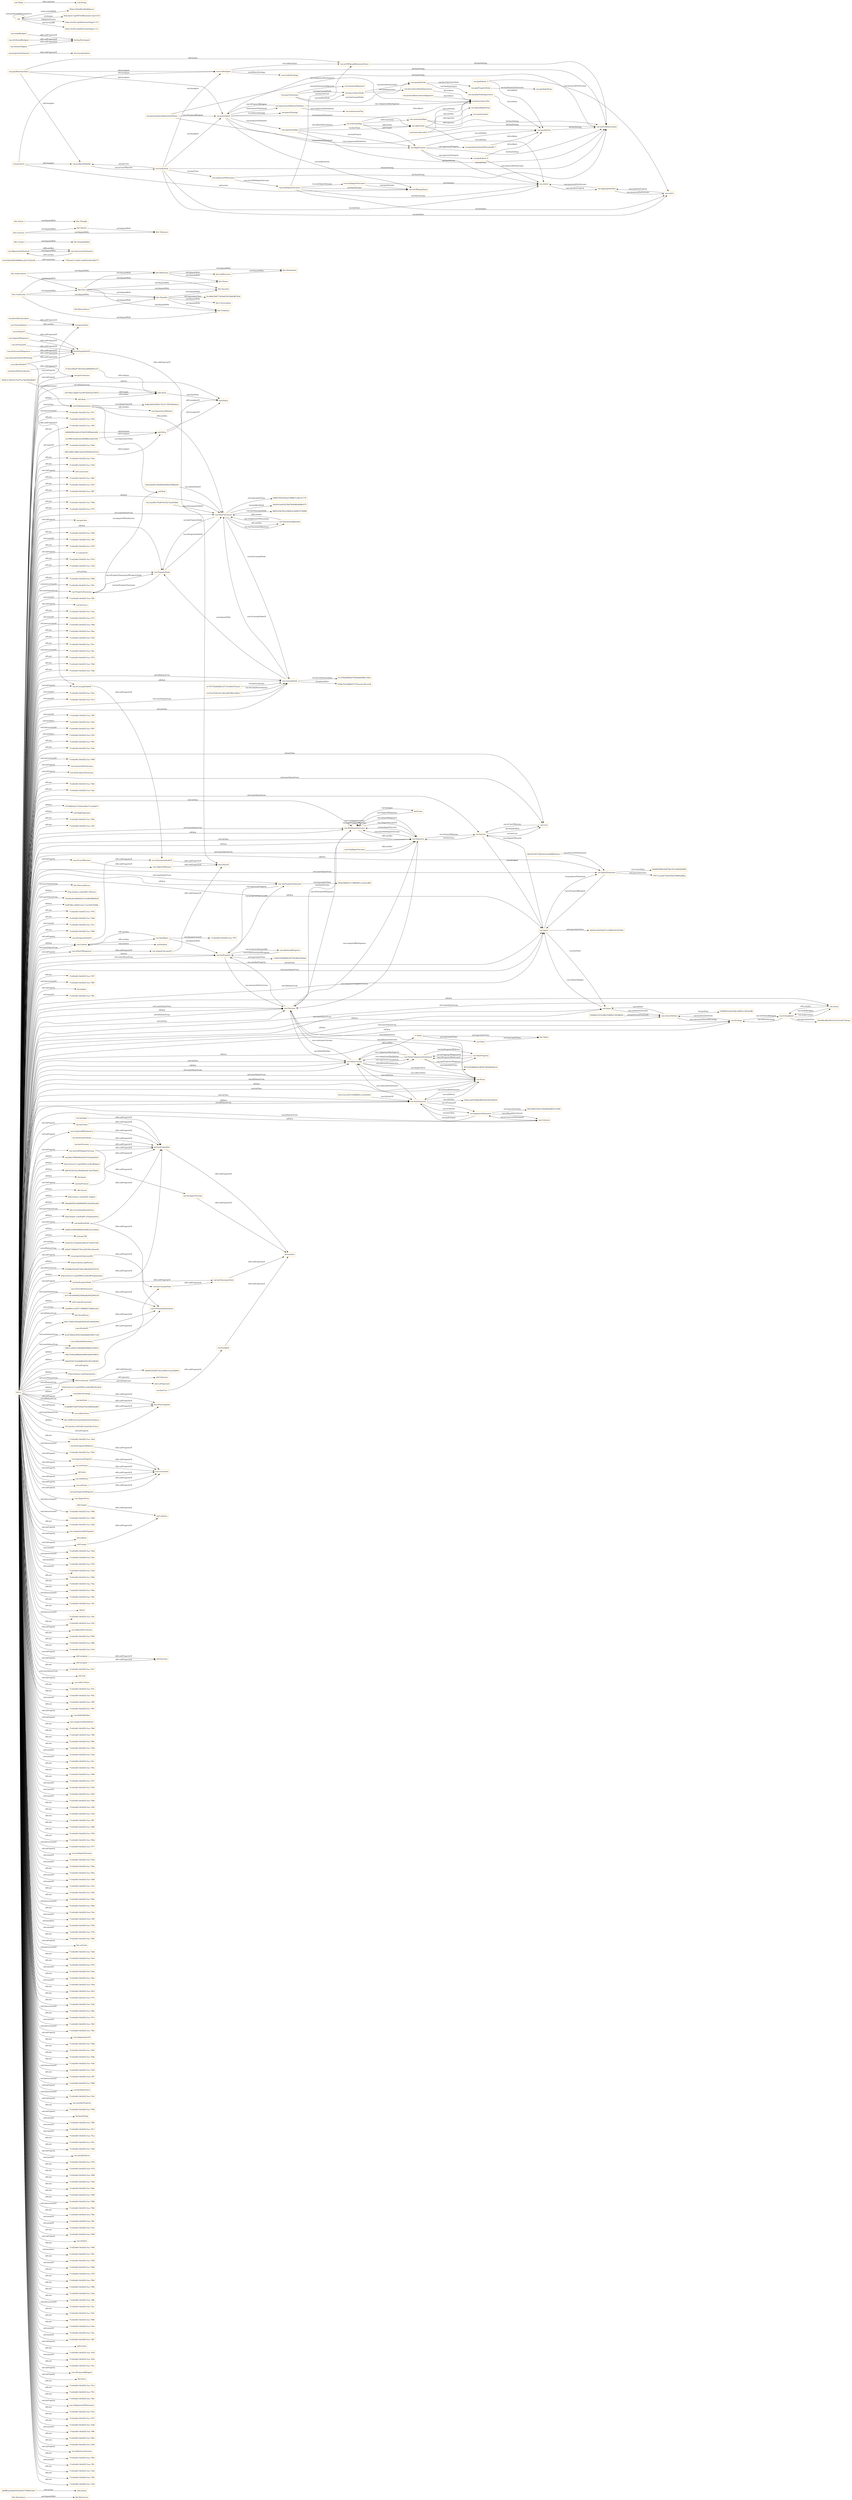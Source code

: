 digraph ar2dtool_diagram { 
rankdir=LR;
size="1501"
node [shape = rectangle, color="orange"]; "bhv:Dominance" "odrl:Action" "513bce26ba975fc034a2ef06b4bf1e19" "odrl:LeftOperand" "cf13d94e9a1275adcdc06a711ee0ab57" "odrl:RightOperand" "fa1099e1b294cd3c944ffdbcc8a41f29" "vae:PropertyTaxonomy" "bhv:PersonalFocus" "bhv:Hedonism" "vae:NodeImportance" "9e46b938b8c4d07fbc181e3bdd3b900b" "e51fe5b02582f386f861a2f315320329" "http://xmlns.com/foaf/0.1/Person" "b9c466cdfbc8d5532a1dc2c9a73bcdac" "bhv:Universalism" "53a44ca6c4dddd4323c3ed6c808ddcdf" "vae:Value" "bhv:Stimulation" "odrl:Policy" "bhv:Achievement" "bhv:Value" "629f768c1f28051d2a713a195035f4f8" "f1c1f56d38649e70592dbd29f8c1362c" "odrl:Operator" "28c601eae81b556d76e098fc8d6b4375" "vae:VaeProperty" "9aa28fc37f862962e65c6741d4a402d3" "vae:Outcome" "http://www.w3.org/2006/vcard/ns#Agent" "vae:MultiInputOutcome" "9d83452619eccf64d0ebe812a076bde2" "5fdcded3be539a08d63d904189f82af4" "b6ca56b25e82c03bdd06ed8fcf31a069" "448dd1620497cbce2e66e312aa384683" "vae:AlignmentStatement" "bhv:Dependability" "bhv:Caring" "24376be12bfde7ea166782935ae78d35" "3ac2aaa9fe37fe687fa33b15aadfc8b6" "odrl:Asset" "bhv:Nature" "8863c03b35b1e380bc0c44901d7406f8" "vae:Generalization" "vae:Context" "vae:VaeStatement" "vae:ActionOnState" "520d6e51033cf481f186f021565d6654" "dul:Agent" "vae:ValueTaxonomy" "bhv:Security" "vae:ConceptNode" "rdfs:Literal" "bhv:Tolerance" "vae:System" "bhv:Humility" "b8b8400bfcdd2cb7fe0253859edcddfe" "http://xmlns.com/foaf/0.1/Agent" "odrl:Party" "c60e80d0501d40f099987ed3e958ca06" "vae:Norm" "7782ce61c7ad2011a09341fd1fc90275" "bhv:GrowthAndAnxietyFree" "vae:User" "vae:Sequence" "vae:AgentStatement" "http://xmlns.com/foaf/0.1/Organization" "bhv:Tradition" "3024c21205e3a74197a274d1bb59b0b7" "vae:VaeObject" "vc:Value" "34b8b1b5f9588f8be6c0882a22e34bb4" "vae:TaxonomyAlignment" "xsd:anyURI" "vae:Strategy" "bhv:Benevolence" "13dd525f2b89f6109725fcf8cb03bbab" "vae:Agent" "b7890f255a56166e1d6f51e7d43d1ffd" "vae:FinalInputOutcome" "f2cb033c27da4e6ac09ecb73cd033196" "f7917e1ae9475d54cf5af709604af8ba" "32b4277849287765c24f3395c26cbc99" "bhv:Conformity" "vae:Action" "http://schema.org/Person" "914088c89c6447000108fadf4507913b" "http://www.w3.org/2006/vcard/ns#Organization" "1b7c38144d94b254d6adba95b2f04239" "f18dcacd035d89ad69339e29c92bf5ed" "bhv:Resources" "ec74727bad4d82e32710c284351faca3" "e2c52a7029c25c146ce46558fa14081e" "vae:AwarenessStatement" "vae:ActingAgent" "odrl:LogicalConstraint" "60667f50255bcb31f86fb7cc9b121776" "vae:ValueConcept" "vae:PropertyNode" "vae:ValueProperty" "vae:ValueComparisonStatement" "dul:Event" "dc8622b91bf592178151758785644a31" "b6c8101827a4fc9cb16ac6dd8d19cac1" "vae:Criterion" "bhv:Thought" "562bc9fdf62311389bfd01c232dcc86d" "vae:State" "bhv:Face" "vae:VaePropertyStatement" "c4cd8001a16f3713968b657efb62e22d" "bhv:SocialFocus" "89c17449a765ebd2d56416014b492000" "4cc87e6dcb393010a4d9ddd236811ca8" "0cc964239677383b455033bf636f745d" "58631ca09cb1084d89b598fa61f2043e" "odrl:Constraint" "921f122ccf553193ff9085c12e302095" "vae:OptimizedProperty" "b65ccf98c196bc3dcd25d3836a3241d2" "dd5ff02a3ed4a50224a93370608c5ab7" "c8bc35d42a6f8a8e6e6f65ad9e638618" "a839cd14035a007ce16984530343f36a" "bhv:Action" "odrl:Rule" "bhv:Power" "bbd2034572c9c8d85d3d31fb7e94f3f4" "vae:ImportanceRelation" "020fe78c25889d373781acdc140ce22b" "http://schema.org/Organization" "ff579162908bc61d6f347945bdb262cd" "http://www.w3.org/2006/vcard/ns#Individual" "vae:ArgumentStatement" "61d8d84702f97d592d76e50d8f44bd63" "bhv:SelfDirection" "bhv:Concern" "bhv:SelfProtectionAndAnxietyAvoidance" "547ad2a61ce30526d7a4ef239e1bcbc2" ; /*classes style*/
	"bhv:Action" -> "bhv:Thought" [ label = "owl:disjointWith" ];
	"vae:isInputOfSequence" -> "dul:isProperPartOf" [ label = "rdfs:subPropertyOf" ];
	"dul:isProperPartOf" -> "dul:isPartOf" [ label = "rdfs:subPropertyOf" ];
	"vae:hasConceptNode" -> "vae:hasTaxonomyNode" [ label = "rdfs:subPropertyOf" ];
	"vae:ConceptNode" -> "vae:PropertyNode" [ label = "owl:disjointWith" ];
	"vae:argumentAlign" -> "vae:criterionAlign" [ label = "vae:isBasedOnCriterion" ];
	"vae:argumentAlign" -> "vae:alignPremise" [ label = "vae:hasPremise" ];
	"vae:argumentAlign" -> "vae:alignClaim" [ label = "vae:hasClaim" ];
	"vae:argumentAlign" -> "vae:taxProblemContext" [ label = "dul:hasSetting" ];
	"vae:isTaxonomyNodeOf" -> "dul:isPartOf" [ label = "rdfs:subPropertyOf" ];
	"vae:proposesStatement" -> "dul:conceptualizes" [ label = "rdfs:subPropertyOf" ];
	"vae:ArgumentStatement" -> "b6ca56b25e82c03bdd06ed8fcf31a069" [ label = "owl:equivalentClass" ];
	"vae:hasTaxonomyNode" -> "dul:hasPart" [ label = "rdfs:subPropertyOf" ];
	"vae:giniPropertyNode" -> "vae:giniIndexProp" [ label = "vae:hasPropertyTaxonomy" ];
	"vae:benvolenceNodeImportance" -> "vae:benevolenceTax" [ label = "dul:isAbout" ];
	"vae:directlyGeneralizes" -> "vae:generalizes" [ label = "rdfs:subPropertyOf" ];
	"vae:multiInputOutcome2" -> "vae:actOfPayingTaxes" [ label = "vae:hasOutcome" ];
	"vae:multiInputOutcome2" -> "vae:state2" [ label = "vae:hasInput" ];
	"bhv:Hedonism" -> "bhv:Stimulation" [ label = "owl:disjointWith" ];
	"bhv:Hedonism" -> "bhv:SelfDirection" [ label = "owl:disjointWith" ];
	"bhv:Hedonism" -> "bhv:Power" [ label = "owl:disjointWith" ];
	"vae:isPremiseOf" -> "dul:isProperPartOf" [ label = "rdfs:subPropertyOf" ];
	"vae:isTestedInStatement" -> "vae:isPresentInStatement" [ label = "rdfs:subPropertyOf" ];
	"vae:giniIndex0_3" -> "vae:state1" [ label = "vae:measuredOnOutcome" ];
	"vae:giniIndex0_3" -> "vae:equalityTax" [ label = "dul:isAbout" ];
	"vae:madeByAgent" -> "dul:hasParticipant" [ label = "rdfs:subPropertyOf" ];
	"vae:isOutcomeOfSequence" -> "dul:isProperPartOf" [ label = "rdfs:subPropertyOf" ];
	"vae:hasInput" -> "dul:hasProperPart" [ label = "rdfs:subPropertyOf" ];
	"vae:hasUser" -> "vae:hasAgent" [ label = "rdfs:subPropertyOf" ];
	"vae:equalityTax" -> "vae:taxProblemContext" [ label = "dul:hasSetting" ];
	"bhv:SelfDirection" -> "bhv:Stimulation" [ label = "owl:disjointWith" ];
	"vae:hasActionOnState" -> "dul:hasProperPart" [ label = "rdfs:subPropertyOf" ];
	"vae:AgentStatement" -> "f7917e1ae9475d54cf5af709604af8ba" [ label = "owl:equivalentClass" ];
	"vae:hasPropertyNode" -> "vae:hasTaxonomyNode" [ label = "rdfs:subPropertyOf" ];
	"vae:hasPropertyNode" -> "dul:hasProperPart" [ label = "rdfs:subPropertyOf" ];
	"vae:payMinimumTaxes" -> "vae:problemModeller" [ label = "odrl:assigner" ];
	"vae:payMinimumTaxes" -> "vae:payerAgent" [ label = "odrl:assignee" ];
	"vae:payMinimumTaxes" -> "vae:evaderAgent" [ label = "odrl:assignee" ];
	"vae:payMinimumTaxes" -> "vae:actOfPayingMiniumumTaxes" [ label = "odrl:action" ];
	"vae:equalityNode" -> "vae:equalityNodeImportance" [ label = "vae:hasImportance" ];
	"vae:equalityNode" -> "vae:giniPropertyNode" [ label = "vae:directlyGeneralizes" ];
	"vae:hasPropertyOfSuperior" -> "vae:coversItem" [ label = "rdfs:subPropertyOf" ];
	"vae:isPropertyNodeOf" -> "vae:isTaxonomyNodeOf" [ label = "rdfs:subPropertyOf" ];
	"vae:hasOutcome" -> "dul:hasProperPart" [ label = "rdfs:subPropertyOf" ];
	"vae:alignPremise" -> "vae:equalityTax" [ label = "vae:withValue" ];
	"vae:alignPremise" -> "vae:state2" [ label = "vae:onEntity" ];
	"vae:alignPremise" -> "vae:giniIndexSatisfiedThreshold0_7" [ label = "vae:expressesProperty" ];
	"vae:alignPremise" -> "vae:giniIndex0_9" [ label = "vae:expressesProperty" ];
	"vae:alignPremise" -> "vae:taxProblemContext" [ label = "dul:hasSetting" ];
	"bhv:Dominance" -> "bhv:Resources" [ label = "owl:disjointWith" ];
	"vae:isEntityOf" -> "vae:isPresentInStatement" [ label = "rdfs:subPropertyOf" ];
	"vae:Value" -> "bhv:Value" [ label = "owl:equivalentClass" ];
	"vae:MultiInputOutcome" -> "vae:Sequence" [ label = "rdfs:seeAlso" ];
	"vae:propertyExpressedAt" -> "vae:isPresentInStatement" [ label = "rdfs:subPropertyOf" ];
	"vae:payerAgent" -> "vae:importanceRelationTaxPayer" [ label = "vae:proposesStatement" ];
	"vae:payerAgent" -> "vae:argumentAlign" [ label = "vae:proposesStatement" ];
	"vae:payerAgent" -> "vae:alignPremise" [ label = "vae:proposesStatement" ];
	"vae:payerAgent" -> "vae:alignClaim" [ label = "vae:proposesStatement" ];
	"vae:payerAgent" -> "vae:actOfPayingTaxes" [ label = "vae:makesAction" ];
	"vae:payerAgent" -> "vae:payerStrategy" [ label = "vae:followsStrategy" ];
	"vae:payerAgent" -> "vae:taxProblemContext" [ label = "dul:hasSetting" ];
	"vae:hasState" -> "dul:isParticipantIn" [ label = "rdfs:subPropertyOf" ];
	"vae:AwarenessStatement" -> "vae:AlignmentStatement" [ label = "rdfs:seeAlso" ];
	"vae:isConceptNodeOf" -> "vae:isTaxonomyNodeOf" [ label = "rdfs:subPropertyOf" ];
	"bhv:Caring" -> "bhv:Dependability" [ label = "owl:disjointWith" ];
	"vae:payTaxes" -> "vae:problemModeller" [ label = "odrl:assigner" ];
	"vae:payTaxes" -> "vae:evaderAgent" [ label = "odrl:assignee" ];
	"vae:payTaxes" -> "vae:actOfPayingTaxes" [ label = "odrl:action" ];
	"vae:hasRootNode" -> "vae:hasConceptNode" [ label = "rdfs:subPropertyOf" ];
	"vae:hasRootNode" -> "dul:hasProperPart" [ label = "rdfs:subPropertyOf" ];
	"vae:isAgentOfSystem" -> "dul:isPartOf" [ label = "rdfs:subPropertyOf" ];
	"vae:aggregationSum" -> "vae:state2" [ label = "vae:measuredOnOutcome" ];
	"vae:aggregationSum" -> "vae:state1" [ label = "vae:measuredOnOutcome" ];
	"vae:ValueConcept" -> "vc:Value" [ label = "rdfs:seeAlso" ];
	"vae:state1" -> "vae:aggregationSum" [ label = "vae:satisfiesProperty" ];
	"vae:ActingAgent" -> "b9c466cdfbc8d5532a1dc2c9a73bcdac" [ label = "owl:equivalentClass" ];
	"vae:isInputOutcomeOf" -> "dul:isPartOf" [ label = "rdfs:subPropertyOf" ];
	"bhv:Concern" -> "bhv:Tolerance" [ label = "owl:disjointWith" ];
	"bhv:Concern" -> "bhv:Nature" [ label = "owl:disjointWith" ];
	"vae:payerTaxonomy" -> "vae:taxonomAlignment" [ label = "vae:hasTaxonomyAlignment" ];
	"vae:payerTaxonomy" -> "vae:benevolenceNode" [ label = "vae:hasRootNode" ];
	"vae:payerTaxonomy" -> "vae:equalityNode" [ label = "vae:hasConceptNode" ];
	"vae:payerTaxonomy" -> "vae:benevolenceNode" [ label = "vae:hasConceptNode" ];
	"vae:giniIndex0_9" -> "vae:state2" [ label = "vae:measuredOnOutcome" ];
	"vae:giniIndex0_9" -> "vae:equalityTax" [ label = "dul:isAbout" ];
	"vae:isRootNodeOf" -> "vae:isConceptNodeOf" [ label = "rdfs:subPropertyOf" ];
	"vae:isRootNodeOf" -> "dul:isProperPartOf" [ label = "rdfs:subPropertyOf" ];
	"vae:problemModeller" -> "vae:taxSystem" [ label = "vae:isUserOfSystem" ];
	"vae:expressesProperty" -> "vae:coversItem" [ label = "rdfs:subPropertyOf" ];
	"vae:directlyParticularizes" -> "vae:particularizes" [ label = "rdfs:subPropertyOf" ];
	"vae:taxSystem" -> "vae:problemModeller" [ label = "vae:hasUser" ];
	"vae:taxSystem" -> "vae:sequenceOfOutcomes" [ label = "vae:hasTrace" ];
	"vae:taxSystem" -> "vae:state2" [ label = "vae:hasState" ];
	"vae:taxSystem" -> "vae:state1" [ label = "vae:hasState" ];
	"vae:taxSystem" -> "vae:payerAgent" [ label = "vae:hasAgent" ];
	"vae:taxSystem" -> "vae:evaderAgent" [ label = "vae:hasAgent" ];
	"vae:taxSystem" -> "vae:taxProblemContext" [ label = "dul:hasSetting" ];
	"vae:hasAgent" -> "dul:hasPart" [ label = "rdfs:subPropertyOf" ];
	"vae:isFollowedByAgent" -> "dul:hasParticipant" [ label = "rdfs:subPropertyOf" ];
	"bhv:Nature" -> "bhv:Tolerance" [ label = "owl:disjointWith" ];
	"vae:criterionAlign" -> "vae:alignPremise" [ label = "odrl:target" ];
	"vae:criterionAlign" -> "vae:constraintAlign" [ label = "odrl:constraint" ];
	"vae:criterionAlign" -> "vae:alignClaim" [ label = "odrl:action" ];
	"vae:criterionAlign" -> "vae:benevolenceTax" [ label = "dul:isAbout" ];
	"vae:ValueComparisonStatement" -> "ff579162908bc61d6f347945bdb262cd" [ label = "owl:equivalentClass" ];
	"vae:ValueTaxonomy" -> "vae:TaxonomyAlignment" [ label = "rdfs:seeAlso" ];
	"vae:ValueTaxonomy" -> "60667f50255bcb31f86fb7cc9b121776" [ label = "owl:equivalentClass" ];
	"vae:importanceRelationTaxPayer" -> "vae:payerAgent" [ label = "vae:isProposedByAgent" ];
	"vae:importanceRelationTaxPayer" -> "vae:benevolenceTax" [ label = "vae:comparisonHasSuperior" ];
	"vae:importanceRelationTaxPayer" -> "vae:achievementTax" [ label = "vae:comparisonHasInferior" ];
	"vae:System" -> "vae:User" [ label = "owl:disjointWith" ];
	"vae:followsStrategy" -> "dul:isParticipantIn" [ label = "rdfs:subPropertyOf" ];
	"vae:hasPropertyOfInferior" -> "vae:coversItem" [ label = "rdfs:subPropertyOf" ];
	"vae:composedBySequence" -> "dul:hasProperPart" [ label = "rdfs:subPropertyOf" ];
	"vae:isActionOnStateOfStrategy" -> "dul:isProperPartOf" [ label = "rdfs:subPropertyOf" ];
	"dul:hasProperPart" -> "dul:hasPart" [ label = "rdfs:subPropertyOf" ];
	"vae:startsWithInputOutcome" -> "vae:hasInputOutcome" [ label = "rdfs:subPropertyOf" ];
	"vae:startsWithInputOutcome" -> "dul:hasProperPart" [ label = "rdfs:subPropertyOf" ];
	"bhv:Humility" -> "bhv:Universalism" [ label = "owl:disjointWith" ];
	"bhv:Humility" -> "bhv:Tradition" [ label = "owl:disjointWith" ];
	"bhv:Humility" -> "bhv:Security" [ label = "owl:disjointWith" ];
	"bhv:Humility" -> "0cc964239677383b455033bf636f745d" [ label = "owl:equivalentClass" ];
	"vae:FinalInputOutcome" -> "vae:Sequence" [ label = "rdfs:seeAlso" ];
	"odrl:target" -> "odrl:relation" [ label = "rdfs:subPropertyOf" ];
	"vae:benevolenceDef" -> "vae:benevolenceTax" [ label = "dul:satisfies" ];
	"vae:benevolenceDef" -> "vae:taxProblemContext" [ label = "dul:hasSetting" ];
	"vae:makesAction" -> "dul:isParticipantIn" [ label = "rdfs:subPropertyOf" ];
	"vae:withValue" -> "vae:coversItem" [ label = "rdfs:subPropertyOf" ];
	"vae:constraintAlign" -> "vae:sameContext" [ label = "odrl:operator" ];
	"vae:constraintAlign" -> "vae:logicalImplication" [ label = "odrl:operator" ];
	"vae:VaeObject" -> "vae:Context" [ label = "rdfs:seeAlso" ];
	"vae:VaeObject" -> "-71e02e60:18c62f213ca:-7f7f" [ label = "owl:disjointUnionOf" ];
	"vae:VaeObject" -> "vae:VaeProperty" [ label = "owl:disjointWith" ];
	"vae:TaxonomyAlignment" -> "vae:ValueTaxonomy" [ label = "rdfs:seeAlso" ];
	"vae:generalizationRelationTaxPayer" -> "vae:payerAgent" [ label = "vae:isProposedByAgent" ];
	"vae:generalizationRelationTaxPayer" -> "vae:benevolenceTax" [ label = "vae:comparisonHasSuperior" ];
	"vae:generalizationRelationTaxPayer" -> "vae:equalityTax" [ label = "vae:comparisonHasInferior" ];
	"bhv:Achievement" -> "bhv:Hedonism" [ label = "owl:disjointWith" ];
	"bhv:Achievement" -> "bhv:Face" [ label = "owl:disjointWith" ];
	"vae:alignClaim" -> "vae:benevolenceTax" [ label = "vae:withValue" ];
	"vae:alignClaim" -> "vae:state2" [ label = "vae:onEntity" ];
	"vae:alignClaim" -> "vae:taxProblemContext" [ label = "dul:hasSetting" ];
	"vae:actOfPayingMiniumumTaxes" -> "vae:taxProblemContext" [ label = "dul:hasSetting" ];
	"vae:NodeImportance" -> "vae:ValueTaxonomy" [ label = "rdfs:seeAlso" ];
	"vae:NodeImportance" -> "vae:ImportanceRelation" [ label = "rdfs:seeAlso" ];
	"vae:multiInputOutcome1" -> "vae:multiInputOutcome2" [ label = "vae:nextInputOutcome" ];
	"vae:multiInputOutcome1" -> "vae:state2" [ label = "vae:hasOutcome" ];
	"vae:multiInputOutcome1" -> "vae:actOfPayingTaxes" [ label = "vae:hasOutcome" ];
	"vae:multiInputOutcome1" -> "vae:actOfPayingMiniumumTaxes" [ label = "vae:hasOutcome" ];
	"vae:multiInputOutcome1" -> "vae:state1" [ label = "vae:hasInput" ];
	"vae:Action" -> "vae:ActingAgent" [ label = "rdfs:seeAlso" ];
	"vae:isValuedInStatement" -> "vae:isPresentInStatement" [ label = "rdfs:subPropertyOf" ];
	"vae:sequenceOfOutcomes" -> "vae:multiInputOutcome1" [ label = "vae:startsWithInputOutcome" ];
	"vae:sequenceOfOutcomes" -> "vae:taxProblemContext" [ label = "dul:hasSetting" ];
	"odrl:output" -> "odrl:relation" [ label = "rdfs:subPropertyOf" ];
	"vae:withNorm" -> "vae:coversItem" [ label = "rdfs:subPropertyOf" ];
	"vae:isClaimOf" -> "dul:isProperPartOf" [ label = "rdfs:subPropertyOf" ];
	"vae:hasInputOutcome" -> "dul:hasPart" [ label = "rdfs:subPropertyOf" ];
	"vae:evaderAgent" -> "vae:actOfPayingMiniumumTaxes" [ label = "vae:makesAction" ];
	"vae:evaderAgent" -> "vae:evaderStrategy" [ label = "vae:followsStrategy" ];
	"vae:evaderAgent" -> "vae:taxProblemContext" [ label = "dul:hasSetting" ];
	"vae:" -> "https://chowlk.linkeddata.es" [ label = "mod:createdWith" ];
	"vae:" -> "http://purl.org/NET/rdflicense/cc-by4.0.ttl" [ label = "dc:license" ];
	"vae:" -> "vae:" [ label = "vann:preferredNamespaceUri" ];
	"vae:" -> "https://w3id.org/def/vaeontology/1.0.0" [ label = "owl:priorVersion" ];
	"vae:" -> "https://w3id.org/def/vaeontology/1.0.1" [ label = "owl:versionIRI" ];
	"bhv:Conformity" -> "bhv:Tradition" [ label = "owl:disjointWith" ];
	"bhv:Conformity" -> "bhv:Security" [ label = "owl:disjointWith" ];
	"bhv:Conformity" -> "bhv:Humility" [ label = "owl:disjointWith" ];
	"bhv:Conformity" -> "bhv:Face" [ label = "owl:disjointWith" ];
	"vae:isStateOfAgent" -> "dul:hasParticipant" [ label = "rdfs:subPropertyOf" ];
	"vae:Generalization" -> "vae:generalizes" [ label = "rdfs:seeAlso" ];
	"vae:Context" -> "vae:VaeObject" [ label = "rdfs:seeAlso" ];
	"NULL" -> "-71e02e60:18c62f213ca:-7faf" [ label = "owl:intersectionOf" ];
	"NULL" -> "vae:VaeStatement" [ label = "owl:onClass" ];
	"NULL" -> "-71e02e60:18c62f213ca:-7f55" [ label = "owl:members" ];
	"NULL" -> "-71e02e60:18c62f213ca:-7fad" [ label = "owl:unionOf" ];
	"NULL" -> "vae:hasConceptNode" [ label = "owl:onProperty" ];
	"NULL" -> "-71e02e60:18c62f213ca:-7f94" [ label = "rdf:rest" ];
	"NULL" -> "-71e02e60:18c62f213ca:-7fae" [ label = "rdf:rest" ];
	"NULL" -> "bhv:PersonalFocus" [ label = "owl:someValuesFrom" ];
	"NULL" -> "-71e02e60:18c62f213ca:-7f9a" [ label = "rdf:rest" ];
	"NULL" -> "-71e02e60:18c62f213ca:-7f8c" [ label = "owl:intersectionOf" ];
	"NULL" -> "-71e02e60:18c62f213ca:-7fcf" [ label = "rdf:rest" ];
	"NULL" -> "rdf:nil" [ label = "rdf:rest" ];
	"NULL" -> "-71e02e60:18c62f213ca:-7fdc" [ label = "owl:intersectionOf" ];
	"NULL" -> "-71e02e60:18c62f213ca:-7fa5" [ label = "rdf:rest" ];
	"NULL" -> "vae:isBasedOnCriterion" [ label = "owl:onProperty" ];
	"NULL" -> "-71e02e60:18c62f213ca:-7f85" [ label = "rdf:rest" ];
	"NULL" -> "vae:ConceptNode" [ label = "rdf:first" ];
	"NULL" -> "vae:PropertyNode" [ label = "rdf:first" ];
	"NULL" -> "-71e02e60:18c62f213ca:-7f8b" [ label = "rdf:rest" ];
	"NULL" -> "-71e02e60:18c62f213ca:-7fc6" [ label = "rdf:rest" ];
	"NULL" -> "914088c89c6447000108fadf4507913b" [ label = "owl:allValuesFrom" ];
	"NULL" -> "odrl:assignee" [ label = "owl:onProperty" ];
	"NULL" -> "vae:ConceptNode" [ label = "owl:someValuesFrom" ];
	"NULL" -> "c60e80d0501d40f099987ed3e958ca06" [ label = "rdf:first" ];
	"NULL" -> "vae:particularizes" [ label = "owl:onProperty" ];
	"NULL" -> "vae:expressesProperty" [ label = "owl:onProperty" ];
	"NULL" -> "-71e02e60:18c62f213ca:-7fe7" [ label = "rdf:rest" ];
	"NULL" -> "owl:real" [ label = "owl:someValuesFrom" ];
	"NULL" -> "vae:VaePropertyStatement" [ label = "rdf:first" ];
	"NULL" -> "vae:reflectsValue" [ label = "owl:onProperty" ];
	"NULL" -> "odrl:LogicalConstraint" [ label = "rdf:first" ];
	"NULL" -> "-71e02e60:18c62f213ca:-7f7c" [ label = "rdf:rest" ];
	"NULL" -> "vae:onEntity" [ label = "owl:onProperty" ];
	"NULL" -> "http://xmlns.com/foaf/0.1/Person" [ label = "rdf:first" ];
	"NULL" -> "-71e02e60:18c62f213ca:-7f4c" [ label = "rdf:rest" ];
	"NULL" -> "-71e02e60:18c62f213ca:-7ff0" [ label = "owl:unionOf" ];
	"NULL" -> "-71e02e60:18c62f213ca:-7f67" [ label = "rdf:rest" ];
	"NULL" -> "vae:abidesByValue" [ label = "owl:onProperty" ];
	"NULL" -> "dul:Agent" [ label = "rdf:first" ];
	"NULL" -> "vae:comparisonHasInferior" [ label = "owl:onProperty" ];
	"NULL" -> "vae:isUserOfSystem" [ label = "owl:onProperty" ];
	"NULL" -> "-71e02e60:18c62f213ca:-7f6d" [ label = "rdf:rest" ];
	"NULL" -> "-71e02e60:18c62f213ca:-7ff9" [ label = "rdf:rest" ];
	"NULL" -> "vae:ActionOnState" [ label = "rdf:first" ];
	"NULL" -> "http://www.w3.org/2006/vcard/ns#Agent" [ label = "rdf:first" ];
	"NULL" -> "vae:Criterion" [ label = "owl:allValuesFrom" ];
	"NULL" -> "c8bc35d42a6f8a8e6e6f65ad9e638618" [ label = "rdf:first" ];
	"NULL" -> "odrl:Constraint" [ label = "owl:allValuesFrom" ];
	"NULL" -> "vae:PropertyNode" [ label = "owl:onClass" ];
	"NULL" -> "bhv:GrowthAndAnxietyFree" [ label = "owl:someValuesFrom" ];
	"NULL" -> "-71e02e60:18c62f213ca:-7f8e" [ label = "rdf:rest" ];
	"NULL" -> "vae:withValue" [ label = "owl:onProperty" ];
	"NULL" -> "vae:Strategy" [ label = "owl:someValuesFrom" ];
	"NULL" -> "-71e02e60:18c62f213ca:-7f58" [ label = "rdf:rest" ];
	"NULL" -> "vae:ConceptNode" [ label = "owl:onClass" ];
	"NULL" -> "vae:Action" [ label = "rdf:first" ];
	"NULL" -> "-71e02e60:18c62f213ca:-7feb" [ label = "owl:unionOf" ];
	"NULL" -> "-71e02e60:18c62f213ca:-7fcc" [ label = "owl:unionOf" ];
	"NULL" -> "-71e02e60:18c62f213ca:-7f5e" [ label = "rdf:rest" ];
	"NULL" -> "vae:MultiInputOutcome" [ label = "owl:someValuesFrom" ];
	"NULL" -> "-71e02e60:18c62f213ca:-7fd0" [ label = "rdf:rest" ];
	"NULL" -> "-71e02e60:18c62f213ca:-7fa7" [ label = "rdf:rest" ];
	"NULL" -> "4cc87e6dcb393010a4d9ddd236811ca8" [ label = "owl:someValuesFrom" ];
	"NULL" -> "vae:Sequence" [ label = "owl:someValuesFrom" ];
	"NULL" -> "-71e02e60:18c62f213ca:-7fd3" [ label = "owl:unionOf" ];
	"NULL" -> "-71e02e60:18c62f213ca:-7f95" [ label = "owl:unionOf" ];
	"NULL" -> "http://www.w3.org/2006/vcard/ns#Individual" [ label = "rdf:first" ];
	"NULL" -> "-71e02e60:18c62f213ca:-7fb4" [ label = "owl:unionOf" ];
	"NULL" -> "-71e02e60:18c62f213ca:-7f4f" [ label = "rdf:rest" ];
	"NULL" -> "-71e02e60:18c62f213ca:-7fa0" [ label = "rdf:rest" ];
	"NULL" -> "vae:startsWithInputOutcome" [ label = "owl:onProperty" ];
	"NULL" -> "-71e02e60:18c62f213ca:-7ff1" [ label = "rdf:rest" ];
	"NULL" -> "-71e02e60:18c62f213ca:-7f80" [ label = "rdf:rest" ];
	"NULL" -> "629f768c1f28051d2a713a195035f4f8" [ label = "rdf:first" ];
	"NULL" -> "-71e02e60:18c62f213ca:-7f50" [ label = "rdf:rest" ];
	"NULL" -> "vae:Agent" [ label = "owl:onClass" ];
	"NULL" -> "-71e02e60:18c62f213ca:-7fbb" [ label = "rdf:rest" ];
	"NULL" -> "-71e02e60:18c62f213ca:-7f77" [ label = "owl:intersectionOf" ];
	"NULL" -> "vae:Agent" [ label = "owl:someValuesFrom" ];
	"NULL" -> "vae:isStartOfSequence" [ label = "owl:onProperty" ];
	"NULL" -> "vae:nextInputOutcome" [ label = "owl:onProperty" ];
	"NULL" -> "-71e02e60:18c62f213ca:-7fe0" [ label = "owl:unionOf" ];
	"NULL" -> "vae:Sequence" [ label = "owl:onClass" ];
	"NULL" -> "vae:hasRootNode" [ label = "owl:onProperty" ];
	"NULL" -> "34b8b1b5f9588f8be6c0882a22e34bb4" [ label = "rdf:first" ];
	"NULL" -> "-71e02e60:18c62f213ca:-7f8a" [ label = "owl:unionOf" ];
	"NULL" -> "-71e02e60:18c62f213ca:-7fb2" [ label = "rdf:rest" ];
	"NULL" -> "vae:ValueTaxonomy" [ label = "rdf:first" ];
	"NULL" -> "-71e02e60:18c62f213ca:-7fd8" [ label = "owl:unionOf" ];
	"NULL" -> "-71e02e60:18c62f213ca:-7fc5" [ label = "owl:unionOf" ];
	"NULL" -> "-71e02e60:18c62f213ca:-7f92" [ label = "rdf:rest" ];
	"NULL" -> "vae:Outcome" [ label = "owl:someValuesFrom" ];
	"NULL" -> "dul:isParticipantIn" [ label = "owl:onProperty" ];
	"NULL" -> "-71e02e60:18c62f213ca:-7f62" [ label = "rdf:rest" ];
	"NULL" -> "http://schema.org/Organization" [ label = "rdf:first" ];
	"NULL" -> "-71e02e60:18c62f213ca:-7f64" [ label = "owl:intersectionOf" ];
	"NULL" -> "-71e02e60:18c62f213ca:-7fcd" [ label = "rdf:rest" ];
	"NULL" -> "-71e02e60:18c62f213ca:-7f9f" [ label = "owl:unionOf" ];
	"NULL" -> "-71e02e60:18c62f213ca:-7f5b" [ label = "owl:members" ];
	"NULL" -> "vae:NodeImportance" [ label = "owl:onClass" ];
	"NULL" -> "-71e02e60:18c62f213ca:-7f76" [ label = "owl:unionOf" ];
	"NULL" -> "-71e02e60:18c62f213ca:-7f83" [ label = "rdf:rest" ];
	"NULL" -> "bhv:attitude" [ label = "owl:onProperty" ];
	"NULL" -> "-71e02e60:18c62f213ca:-7fa8" [ label = "owl:intersectionOf" ];
	"NULL" -> "vae:Norm" [ label = "rdf:first" ];
	"NULL" -> "-71e02e60:18c62f213ca:-7fc4" [ label = "rdf:rest" ];
	"NULL" -> "-71e02e60:18c62f213ca:-7f53" [ label = "rdf:rest" ];
	"NULL" -> "-71e02e60:18c62f213ca:-7fda" [ label = "owl:unionOf" ];
	"NULL" -> "-71e02e60:18c62f213ca:-7fbe" [ label = "rdf:rest" ];
	"NULL" -> "-71e02e60:18c62f213ca:-7fe9" [ label = "owl:unionOf" ];
	"NULL" -> "vae:VaeProperty" [ label = "rdf:first" ];
	"NULL" -> "-71e02e60:18c62f213ca:-7fe5" [ label = "rdf:rest" ];
	"NULL" -> "-71e02e60:18c62f213ca:-7f74" [ label = "rdf:rest" ];
	"NULL" -> "http://xmlns.com/foaf/0.1/Organization" [ label = "rdf:first" ];
	"NULL" -> "-71e02e60:18c62f213ca:-7fdf" [ label = "rdf:rest" ];
	"NULL" -> "vae:Context" [ label = "rdf:first" ];
	"NULL" -> "-71e02e60:18c62f213ca:-7f6a" [ label = "owl:intersectionOf" ];
	"NULL" -> "vae:generalizes" [ label = "owl:onProperty" ];
	"NULL" -> "vae:Outcome" [ label = "owl:onClass" ];
	"NULL" -> "-71e02e60:18c62f213ca:-7f7a" [ label = "rdf:rest" ];
	"NULL" -> "-71e02e60:18c62f213ca:-7fd5" [ label = "owl:unionOf" ];
	"NULL" -> "rdfs:Literal" [ label = "rdf:first" ];
	"NULL" -> "-71e02e60:18c62f213ca:-7f6c" [ label = "owl:intersectionOf" ];
	"NULL" -> "vae:isImportanceOf" [ label = "owl:onProperty" ];
	"NULL" -> "547ad2a61ce30526d7a4ef239e1bcbc2" [ label = "rdf:first" ];
	"NULL" -> "-71e02e60:18c62f213ca:-7fd6" [ label = "rdf:rest" ];
	"NULL" -> "-71e02e60:18c62f213ca:-7f65" [ label = "rdf:rest" ];
	"NULL" -> "vae:ConceptNode" [ label = "owl:allValuesFrom" ];
	"NULL" -> "-71e02e60:18c62f213ca:-7f6b" [ label = "rdf:rest" ];
	"NULL" -> "-71e02e60:18c62f213ca:-7fa6" [ label = "rdf:rest" ];
	"NULL" -> "-71e02e60:18c62f213ca:-7fa9" [ label = "owl:intersectionOf" ];
	"NULL" -> "-71e02e60:18c62f213ca:-7ff7" [ label = "rdf:rest" ];
	"NULL" -> "vae:Norm" [ label = "owl:onClass" ];
	"NULL" -> "-71e02e60:18c62f213ca:-7f88" [ label = "owl:intersectionOf" ];
	"NULL" -> "vae:hasImportance" [ label = "owl:onProperty" ];
	"NULL" -> "-71e02e60:18c62f213ca:-7fa3" [ label = "owl:intersectionOf" ];
	"NULL" -> "vae:satisfiesProperty" [ label = "owl:onProperty" ];
	"NULL" -> "-71e02e60:18c62f213ca:-7f56" [ label = "rdf:rest" ];
	"NULL" -> "dul:hasSetting" [ label = "owl:onProperty" ];
	"NULL" -> "vae:VaeStatement" [ label = "rdf:first" ];
	"NULL" -> "-71e02e60:18c62f213ca:-7ff8" [ label = "owl:unionOf" ];
	"NULL" -> "-71e02e60:18c62f213ca:-7fc7" [ label = "owl:unionOf" ];
	"NULL" -> "vae:PropertyTaxonomy" [ label = "owl:someValuesFrom" ];
	"NULL" -> "-71e02e60:18c62f213ca:-7fca" [ label = "owl:unionOf" ];
	"NULL" -> "-71e02e60:18c62f213ca:-7f5c" [ label = "rdf:rest" ];
	"NULL" -> "-71e02e60:18c62f213ca:-7fe8" [ label = "rdf:rest" ];
	"NULL" -> "vae:satisfiesNorm" [ label = "owl:onProperty" ];
	"NULL" -> "-71e02e60:18c62f213ca:-7f79" [ label = "owl:unionOf" ];
	"NULL" -> "-71e02e60:18c62f213ca:-7f7d" [ label = "rdf:rest" ];
	"NULL" -> "-71e02e60:18c62f213ca:-7f98" [ label = "rdf:rest" ];
	"NULL" -> "xsd:anyURI" [ label = "rdf:first" ];
	"NULL" -> "odrl:Constraint" [ label = "rdf:first" ];
	"NULL" -> "-71e02e60:18c62f213ca:-7f4d" [ label = "rdf:rest" ];
	"NULL" -> "odrl:target" [ label = "owl:onProperty" ];
	"NULL" -> "-71e02e60:18c62f213ca:-7f9e" [ label = "rdf:rest" ];
	"NULL" -> "-71e02e60:18c62f213ca:-7fd9" [ label = "rdf:rest" ];
	"NULL" -> "-71e02e60:18c62f213ca:-7f68" [ label = "rdf:rest" ];
	"NULL" -> "-71e02e60:18c62f213ca:-7fb9" [ label = "owl:intersectionOf" ];
	"NULL" -> "-71e02e60:18c62f213ca:-7f6e" [ label = "rdf:rest" ];
	"NULL" -> "-71e02e60:18c62f213ca:-7ffa" [ label = "owl:unionOf" ];
	"NULL" -> "9d83452619eccf64d0ebe812a076bde2" [ label = "rdf:first" ];
	"NULL" -> "-71e02e60:18c62f213ca:-7fee" [ label = "owl:unionOf" ];
	"NULL" -> "vae:makesAction" [ label = "owl:onProperty" ];
	"NULL" -> "-71e02e60:18c62f213ca:-7f89" [ label = "rdf:rest" ];
	"NULL" -> "vae:onState" [ label = "owl:onProperty" ];
	"NULL" -> "vae:VaeProperty" [ label = "owl:someValuesFrom" ];
	"NULL" -> "bhv:SelfProtectionAndAnxietyAvoidance" [ label = "owl:someValuesFrom" ];
	"NULL" -> "vae:Agent" [ label = "owl:allValuesFrom" ];
	"NULL" -> "-71e02e60:18c62f213ca:-7f8f" [ label = "rdf:rest" ];
	"NULL" -> "http://schema.org/Person" [ label = "rdf:first" ];
	"NULL" -> "-71e02e60:18c62f213ca:-7f61" [ label = "owl:members" ];
	"NULL" -> "-71e02e60:18c62f213ca:-7f59" [ label = "rdf:rest" ];
	"NULL" -> "53a44ca6c4dddd4323c3ed6c808ddcdf" [ label = "owl:someValuesFrom" ];
	"NULL" -> "89c17449a765ebd2d56416014b492000" [ label = "rdf:first" ];
	"NULL" -> "-71e02e60:18c62f213ca:-7f66" [ label = "owl:unionOf" ];
	"NULL" -> "-71e02e60:18c62f213ca:-7f5f" [ label = "rdf:rest" ];
	"NULL" -> "vae:isConceptNodeOf" [ label = "owl:onProperty" ];
	"NULL" -> "-71e02e60:18c62f213ca:-7fb0" [ label = "rdf:rest" ];
	"NULL" -> "-71e02e60:18c62f213ca:-7f90" [ label = "rdf:rest" ];
	"NULL" -> "-71e02e60:18c62f213ca:-7faa" [ label = "rdf:rest" ];
	"NULL" -> "-71e02e60:18c62f213ca:-7ffb" [ label = "rdf:rest" ];
	"NULL" -> "-71e02e60:18c62f213ca:-7fce" [ label = "owl:intersectionOf" ];
	"NULL" -> "-71e02e60:18c62f213ca:-7fd1" [ label = "rdf:rest" ];
	"NULL" -> "vae:hasPropertyNode" [ label = "owl:onProperty" ];
	"NULL" -> "-71e02e60:18c62f213ca:-7f60" [ label = "rdf:rest" ];
	"NULL" -> "-71e02e60:18c62f213ca:-7fcb" [ label = "rdf:rest" ];
	"NULL" -> "-71e02e60:18c62f213ca:-7fa1" [ label = "owl:unionOf" ];
	"NULL" -> "vae:VaePropertyStatement" [ label = "owl:someValuesFrom" ];
	"NULL" -> "-71e02e60:18c62f213ca:-7fb7" [ label = "owl:unionOf" ];
	"NULL" -> "1b7c38144d94b254d6adba95b2f04239" [ label = "owl:someValuesFrom" ];
	"NULL" -> "vae:Strategy" [ label = "rdf:first" ];
	"NULL" -> "vae:Outcome" [ label = "rdf:first" ];
	"NULL" -> "odrl:action" [ label = "owl:onProperty" ];
	"NULL" -> "-71e02e60:18c62f213ca:-7fc9" [ label = "rdf:rest" ];
	"NULL" -> "-71e02e60:18c62f213ca:-7fde" [ label = "owl:unionOf" ];
	"NULL" -> "-71e02e60:18c62f213ca:-7fec" [ label = "rdf:rest" ];
	"NULL" -> "odrl:Asset" [ label = "owl:allValuesFrom" ];
	"NULL" -> "vae:isProposedByAgent" [ label = "owl:onProperty" ];
	"NULL" -> "bhv:focus" [ label = "owl:onProperty" ];
	"NULL" -> "-71e02e60:18c62f213ca:-7fc2" [ label = "rdf:rest" ];
	"NULL" -> "-71e02e60:18c62f213ca:-7f51" [ label = "rdf:rest" ];
	"NULL" -> "-71e02e60:18c62f213ca:-7fbc" [ label = "rdf:rest" ];
	"NULL" -> "vae:isAlignmentOfTaxonomy" [ label = "owl:onProperty" ];
	"NULL" -> "-71e02e60:18c62f213ca:-7fe3" [ label = "rdf:rest" ];
	"NULL" -> "-71e02e60:18c62f213ca:-7f72" [ label = "rdf:rest" ];
	"NULL" -> "-71e02e60:18c62f213ca:-7fdd" [ label = "rdf:rest" ];
	"NULL" -> "-71e02e60:18c62f213ca:-7ff6" [ label = "owl:unionOf" ];
	"NULL" -> "vae:MultiInputOutcome" [ label = "rdf:first" ];
	"NULL" -> "-71e02e60:18c62f213ca:-7fb3" [ label = "rdf:rest" ];
	"NULL" -> "9aa28fc37f862962e65c6741d4a402d3" [ label = "rdf:first" ];
	"NULL" -> "-71e02e60:18c62f213ca:-7fd4" [ label = "rdf:rest" ];
	"NULL" -> "vae:influencesOutcome" [ label = "owl:onProperty" ];
	"NULL" -> "-71e02e60:18c62f213ca:-7f63" [ label = "rdf:rest" ];
	"NULL" -> "-71e02e60:18c62f213ca:-7ffc" [ label = "owl:unionOf" ];
	"NULL" -> "vae:AgentStatement" [ label = "rdf:first" ];
	"NULL" -> "vae:propertyExpressedAt" [ label = "owl:onProperty" ];
	"NULL" -> "bbd2034572c9c8d85d3d31fb7e94f3f4" [ label = "rdf:first" ];
	"NULL" -> "-71e02e60:18c62f213ca:-7fa4" [ label = "rdf:rest" ];
	"NULL" -> "-71e02e60:18c62f213ca:-7ff5" [ label = "rdf:rest" ];
	"NULL" -> "-71e02e60:18c62f213ca:-7fef" [ label = "rdf:rest" ];
	"NULL" -> "odrl:assigner" [ label = "owl:onProperty" ];
	"NULL" -> "vae:Action" [ label = "owl:someValuesFrom" ];
	"NULL" -> "vae:Norm" [ label = "owl:someValuesFrom" ];
	"NULL" -> "-71e02e60:18c62f213ca:-7f71" [ label = "owl:intersectionOf" ];
	"NULL" -> "-71e02e60:18c62f213ca:-7f54" [ label = "rdf:rest" ];
	"NULL" -> "-71e02e60:18c62f213ca:-7fbf" [ label = "rdf:rest" ];
	"NULL" -> "vae:ValueComparisonStatement" [ label = "rdf:first" ];
	"NULL" -> "c4cd8001a16f3713968b657efb62e22d" [ label = "owl:onClass" ];
	"NULL" -> "-71e02e60:18c62f213ca:-7f84" [ label = "owl:unionOf" ];
	"NULL" -> "-71e02e60:18c62f213ca:-7f5a" [ label = "rdf:rest" ];
	"NULL" -> "odrl:Rule" [ label = "rdf:first" ];
	"NULL" -> "-71e02e60:18c62f213ca:-7fe6" [ label = "rdf:rest" ];
	"NULL" -> "-71e02e60:18c62f213ca:-7f75" [ label = "rdf:rest" ];
	"NULL" -> "32b4277849287765c24f3395c26cbc99" [ label = "owl:allValuesFrom" ];
	"NULL" -> "bhv:SocialFocus" [ label = "owl:allValuesFrom" ];
	"NULL" -> "vae:ValueConcept" [ label = "owl:someValuesFrom" ];
	"NULL" -> "vae:hasPremise" [ label = "owl:onProperty" ];
	"NULL" -> "-71e02e60:18c62f213ca:-7f7b" [ label = "rdf:rest" ];
	"NULL" -> "-71e02e60:18c62f213ca:-7fb6" [ label = "rdf:rest" ];
	"NULL" -> "-71e02e60:18c62f213ca:-7fc1" [ label = "owl:unionOf" ];
	"NULL" -> "-71e02e60:18c62f213ca:-7f96" [ label = "rdf:rest" ];
	"NULL" -> "odrl:constraint" [ label = "owl:onProperty" ];
	"NULL" -> "vae:State" [ label = "owl:someValuesFrom" ];
	"NULL" -> "vae:withNorm" [ label = "owl:onProperty" ];
	"NULL" -> "-71e02e60:18c62f213ca:-7f9c" [ label = "rdf:rest" ];
	"NULL" -> "-71e02e60:18c62f213ca:-7fd7" [ label = "rdf:rest" ];
	"NULL" -> "vae:Agent" [ label = "rdf:first" ];
	"NULL" -> "-71e02e60:18c62f213ca:-7f87" [ label = "rdf:rest" ];
	"NULL" -> "vae:ValueTaxonomy" [ label = "owl:someValuesFrom" ];
	"NULL" -> "vae:Sequence" [ label = "rdf:first" ];
	"NULL" -> "vae:followsStrategy" [ label = "owl:onProperty" ];
	"NULL" -> "-71e02e60:18c62f213ca:-7f8d" [ label = "rdf:rest" ];
	"NULL" -> "vae:perform" [ label = "owl:onProperty" ];
	"NULL" -> "-71e02e60:18c62f213ca:-7fc8" [ label = "rdf:rest" ];
	"NULL" -> "-71e02e60:18c62f213ca:-7f57" [ label = "rdf:rest" ];
	"NULL" -> "-71e02e60:18c62f213ca:-7f93" [ label = "owl:intersectionOf" ];
	"NULL" -> "dul:defines" [ label = "owl:onProperty" ];
	"NULL" -> "-71e02e60:18c62f213ca:-7f81" [ label = "owl:unionOf" ];
	"NULL" -> "-71e02e60:18c62f213ca:-7f5d" [ label = "rdf:rest" ];
	"NULL" -> "http://xmlns.com/foaf/0.1/Agent" [ label = "rdf:first" ];
	"NULL" -> "-71e02e60:18c62f213ca:-7f6f" [ label = "owl:unionOf" ];
	"NULL" -> "vae:Norm" [ label = "owl:allValuesFrom" ];
	"NULL" -> "-71e02e60:18c62f213ca:-7f78" [ label = "rdf:rest" ];
	"NULL" -> "vae:ValueConcept" [ label = "owl:onClass" ];
	"NULL" -> "vc:commitsTo" [ label = "owl:onProperty" ];
	"NULL" -> "-71e02e60:18c62f213ca:-7f7e" [ label = "rdf:rest" ];
	"NULL" -> "odrl:Policy" [ label = "rdf:first" ];
	"NULL" -> "vae:Context" [ label = "owl:someValuesFrom" ];
	"NULL" -> "http://www.w3.org/2006/vcard/ns#Organization" [ label = "rdf:first" ];
	"NULL" -> "-71e02e60:18c62f213ca:-7f69" [ label = "rdf:rest" ];
	"NULL" -> "-71e02e60:18c62f213ca:-7fb1" [ label = "owl:intersectionOf" ];
	"NULL" -> "-71e02e60:18c62f213ca:-7ff2" [ label = "owl:unionOf" ];
	"NULL" -> "vae:hasTrace" [ label = "owl:onProperty" ];
	"NULL" -> "-71e02e60:18c62f213ca:-7fea" [ label = "rdf:rest" ];
	"NULL" -> "vae:Outcome" [ label = "owl:allValuesFrom" ];
	"NULL" -> "vae:AgentStatement" [ label = "owl:someValuesFrom" ];
	"NULL" -> "-71e02e60:18c62f213ca:-7fc0" [ label = "rdf:rest" ];
	"NULL" -> "vae:MultiInputOutcome" [ label = "owl:onClass" ];
	"NULL" -> "-71e02e60:18c62f213ca:-7f73" [ label = "owl:unionOf" ];
	"NULL" -> "-71e02e60:18c62f213ca:-7f9b" [ label = "owl:intersectionOf" ];
	"NULL" -> "-71e02e60:18c62f213ca:-7fba" [ label = "rdf:rest" ];
	"NULL" -> "vae:ValueConcept" [ label = "rdf:first" ];
	"NULL" -> "odrl:RightOperand" [ label = "rdf:first" ];
	"NULL" -> "odrl:Constraint" [ label = "owl:someValuesFrom" ];
	"NULL" -> "-71e02e60:18c62f213ca:-7fe1" [ label = "rdf:rest" ];
	"NULL" -> "-71e02e60:18c62f213ca:-7fac" [ label = "owl:intersectionOf" ];
	"NULL" -> "-71e02e60:18c62f213ca:-7f70" [ label = "rdf:rest" ];
	"NULL" -> "vae:composedBySequence" [ label = "owl:onProperty" ];
	"NULL" -> "-71e02e60:18c62f213ca:-7fb8" [ label = "rdf:rest" ];
	"NULL" -> "-71e02e60:18c62f213ca:-7fdb" [ label = "rdf:rest" ];
	"NULL" -> "-71e02e60:18c62f213ca:-7fe2" [ label = "owl:unionOf" ];
	"NULL" -> "vae:Criterion" [ label = "rdf:first" ];
	"NULL" -> "-71e02e60:18c62f213ca:-7fc3" [ label = "owl:unionOf" ];
	"NULL" -> "-71e02e60:18c62f213ca:-7f97" [ label = "owl:intersectionOf" ];
	"NULL" -> "-71e02e60:18c62f213ca:-7ff4" [ label = "owl:unionOf" ];
	"NULL" -> "vae:hasClaim" [ label = "owl:onProperty" ];
	"NULL" -> "-71e02e60:18c62f213ca:-7f4e" [ label = "owl:members" ];
	"NULL" -> "-71e02e60:18c62f213ca:-7f52" [ label = "owl:members" ];
	"NULL" -> "vae:User" [ label = "owl:onClass" ];
	"NULL" -> "-71e02e60:18c62f213ca:-7f91" [ label = "rdf:rest" ];
	"NULL" -> "-71e02e60:18c62f213ca:-7fab" [ label = "rdf:rest" ];
	"NULL" -> "vae:VaeStatement" [ label = "owl:allValuesFrom" ];
	"NULL" -> "-71e02e60:18c62f213ca:-7f99" [ label = "owl:intersectionOf" ];
	"NULL" -> "vae:measuredOnOutcome" [ label = "owl:onProperty" ];
	"NULL" -> "vae:hasPropertyTaxonomy" [ label = "owl:onProperty" ];
	"NULL" -> "61d8d84702f97d592d76e50d8f44bd63" [ label = "owl:allValuesFrom" ];
	"NULL" -> "-71e02e60:18c62f213ca:-7fd2" [ label = "rdf:rest" ];
	"NULL" -> "vae:State" [ label = "rdf:first" ];
	"NULL" -> "vae:System" [ label = "owl:someValuesFrom" ];
	"NULL" -> "-71e02e60:18c62f213ca:-7fa2" [ label = "rdf:rest" ];
	"NULL" -> "-71e02e60:18c62f213ca:-7ff3" [ label = "rdf:rest" ];
	"NULL" -> "-71e02e60:18c62f213ca:-7f82" [ label = "rdf:rest" ];
	"NULL" -> "-71e02e60:18c62f213ca:-7fed" [ label = "rdf:rest" ];
	"NULL" -> "58631ca09cb1084d89b598fa61f2043e" [ label = "owl:someValuesFrom" ];
	"NULL" -> "-71e02e60:18c62f213ca:-7fb5" [ label = "owl:intersectionOf" ];
	"NULL" -> "rdf:value" [ label = "owl:onProperty" ];
	"NULL" -> "vae:shapesNorm" [ label = "owl:onProperty" ];
	"NULL" -> "-71e02e60:18c62f213ca:-7f86" [ label = "owl:intersectionOf" ];
	"NULL" -> "-71e02e60:18c62f213ca:-7f9d" [ label = "owl:intersectionOf" ];
	"NULL" -> "vae:User" [ label = "owl:someValuesFrom" ];
	"NULL" -> "-71e02e60:18c62f213ca:-7fbd" [ label = "rdf:rest" ];
	"NULL" -> "vae:comparisonHasSuperior" [ label = "owl:onProperty" ];
	"NULL" -> "dul:isAbout" [ label = "owl:onProperty" ];
	"NULL" -> "cf13d94e9a1275adcdc06a711ee0ab57" [ label = "rdf:first" ];
	"NULL" -> "-71e02e60:18c62f213ca:-7fe4" [ label = "owl:unionOf" ];
	"NULL" -> "vae:isPropertyNodeOf" [ label = "owl:onProperty" ];
	"NULL" -> "f2cb033c27da4e6ac09ecb73cd033196" [ label = "owl:onClass" ];
	"vae:VaePropertyStatement" -> "562bc9fdf62311389bfd01c232dcc86d" [ label = "owl:equivalentClass" ];
	"vae:isUserOfSystem" -> "vae:isAgentOfSystem" [ label = "rdfs:subPropertyOf" ];
	"vae:hasClaim" -> "dul:hasProperPart" [ label = "rdfs:subPropertyOf" ];
	"vae:state2" -> "vae:aggregationSum" [ label = "vae:satisfiesProperty" ];
	"vc:Value" -> "bhv:Value" [ label = "owl:equivalentClass" ];
	"vc:Value" -> "vae:Value" [ label = "owl:equivalentClass" ];
	"vae:Agent" -> "a839cd14035a007ce16984530343f36a" [ label = "owl:equivalentClass" ];
	"vae:VaeProperty" -> "13dd525f2b89f6109725fcf8cb03bbab" [ label = "owl:equivalentClass" ];
	"bhv:Face" -> "bhv:Tradition" [ label = "owl:disjointWith" ];
	"bhv:Face" -> "bhv:Security" [ label = "owl:disjointWith" ];
	"bhv:Face" -> "bhv:Power" [ label = "owl:disjointWith" ];
	"bhv:Face" -> "bhv:Humility" [ label = "owl:disjointWith" ];
	"bhv:Face" -> "bhv:Hedonism" [ label = "owl:disjointWith" ];
	"vae:benevolenceNode" -> "vae:benvolenceNodeImportance" [ label = "vae:hasImportance" ];
	"vae:benevolenceNode" -> "vae:equalityNode" [ label = "vae:directlyGeneralizes" ];
	"vae:hasPremise" -> "dul:hasProperPart" [ label = "rdfs:subPropertyOf" ];
	"vae:isStartOfSequence" -> "vae:isInputOutcomeOf" [ label = "rdfs:subPropertyOf" ];
	"bhv:Benevolence" -> "bhv:Humility" [ label = "owl:disjointWith" ];
	"odrl:assigner" -> "odrl:function" [ label = "rdfs:subPropertyOf" ];
	"vae:giniIndexSatisfiedThreshold0_7" -> "vae:equalityTax" [ label = "dul:isAbout" ];
	"vae:onEntity" -> "vae:coversItem" [ label = "rdfs:subPropertyOf" ];
	"vae:equalityNodeImportance" -> "vae:equalityTax" [ label = "dul:isAbout" ];
	"vae:positiveBenevolenceAlignment" -> "vae:benevolenceTax" [ label = "dul:isAbout" ];
	"vae:AlignmentStatement" -> "vae:AwarenessStatement" [ label = "rdfs:seeAlso" ];
	"vae:AlignmentStatement" -> "vae:AwarenessStatement" [ label = "owl:disjointWith" ];
	"odrl:assignee" -> "odrl:function" [ label = "rdfs:subPropertyOf" ];
	"vae:Agent" -> "vae:System" [ label = "vae:isAgentOfSystem" ];
	"vae:NodeImportance" -> "dc8622b91bf592178151758785644a31" [ label = "vae:isImportanceOf" ];
	"vae:Outcome" -> "vae:Sequence" [ label = "vae:composedBySequence" ];
	"5fdcded3be539a08d63d904189f82af4" -> "vae:ValueTaxonomy" [ label = "vae:isRootNodeOf" ];
	"odrl:Constraint" -> "448dd1620497cbce2e66e312aa384683" [ label = "odrl:rightOperand" ];
	"vae:ActionOnState" -> "b7890f255a56166e1d6f51e7d43d1ffd" [ label = "vae:perform" ];
	"vae:ValueComparisonStatement" -> "vae:ValueProperty" [ label = "vae:hasPropertyOfSuperior" ];
	"vae:Outcome" -> "vae:ValueConcept" [ label = "vae:abidesByValue" ];
	"dul:Event" -> "vae:MultiInputOutcome" [ label = "vae:isInputOfSequence" ];
	"vae:VaePropertyStatement" -> "vae:VaeProperty" [ label = "vae:expressesProperty" ];
	"vae:ActingAgent" -> "vae:Strategy" [ label = "vae:followsStrategy" ];
	"vae:ActionOnState" -> "vae:Strategy" [ label = "vae:isActionOnStateOfStrategy" ];
	"e2c52a7029c25c146ce46558fa14081e" -> "vae:ConceptNode" [ label = "vae:directlyParticularizes" ];
	"3ac2aaa9fe37fe687fa33b15aadfc8b6" -> "vae:ValueTaxonomy" [ label = "vae:isTaxonomyNodeOf" ];
	"vae:VaeStatement" -> "f18dcacd035d89ad69339e29c92bf5ed" [ label = "vae:onEntity" ];
	"vae:Sequence" -> "vae:MultiInputOutcome" [ label = "vae:hasInputOutcome" ];
	"vae:MultiInputOutcome" -> "dul:Event" [ label = "vae:hasInput" ];
	"vae:Sequence" -> "vae:MultiInputOutcome" [ label = "vae:startsWithInputOutcome" ];
	"vae:AgentStatement" -> "vae:Agent" [ label = "vae:isProposedByAgent" ];
	"vae:ValueTaxonomy" -> "8863c03b35b1e380bc0c44901d7406f8" [ label = "vae:hasTaxonomyNode" ];
	"vae:MultiInputOutcome" -> "vae:MultiInputOutcome" [ label = "vae:previousInputOutcome" ];
	"vae:ValueComparisonStatement" -> "vae:ValueConcept" [ label = "vae:comparisonHasSuperior" ];
	"odrl:Constraint" -> "odrl:Operator" [ label = "odrl:operator" ];
	"vae:Outcome" -> "vae:VaeProperty" [ label = "vae:satisfiesProperty" ];
	"odrl:Asset" -> "odrl:Policy" [ label = "odrl:hasPolicy" ];
	"vae:ArgumentStatement" -> "vae:VaeStatement" [ label = "vae:hasClaim" ];
	"vae:ConceptNode" -> "f1c1f56d38649e70592dbd29f8c1362c" [ label = "vae:directlyGeneralizes" ];
	"vae:Agent" -> "vae:AgentStatement" [ label = "vae:proposesStatement" ];
	"vae:System" -> "vae:Sequence" [ label = "vae:hasTrace" ];
	"vae:Outcome" -> "vae:Norm" [ label = "vae:satisfiesNorm" ];
	"vae:User" -> "vae:System" [ label = "vae:isUserOfSystem" ];
	"dd5ff02a3ed4a50224a93370608c5ab7" -> "odrl:Action" [ label = "odrl:action" ];
	"odrl:Party" -> "odrl:Policy" [ label = "odrl:assigneeOf" ];
	"vae:PropertyTaxonomy" -> "xsd:float" [ label = "vae:degreeOfSatisfaction" ];
	"vae:Sequence" -> "vae:Outcome" [ label = "vae:composesComplexOutcome" ];
	"vae:Criterion" -> "vae:ArgumentStatement" [ label = "vae:isCriterionOfArgument" ];
	"vae:PropertyNode" -> "vae:ValueTaxonomy" [ label = "vae:isPropertyNodeOf" ];
	"vae:ValueTaxonomy" -> "vae:ConceptNode" [ label = "vae:hasConceptNode" ];
	"vae:ValueComparisonStatement" -> "vae:ValueProperty" [ label = "vae:hasPropertyOfInferior" ];
	"vae:Sequence" -> "vae:System" [ label = "vae:isTraceOfSystem" ];
	"b6c8101827a4fc9cb16ac6dd8d19cac1" -> "vae:AgentStatement" [ label = "vae:isPresentInStatement" ];
	"b8b8400bfcdd2cb7fe0253859edcddfe" -> "odrl:Party" [ label = "odrl:function" ];
	"vae:System" -> "vae:User" [ label = "vae:hasUser" ];
	"vae:OptimizedProperty" -> "vae:VaeProperty" [ label = "vae:isOptimizationOfProperty" ];
	"vae:ConceptNode" -> "020fe78c25889d373781acdc140ce22b" [ label = "vae:generalizes" ];
	"vae:ConceptNode" -> "vae:ValueTaxonomy" [ label = "vae:isConceptNodeOf" ];
	"vae:Agent" -> "vae:State" [ label = "vae:hasState" ];
	"vae:MultiInputOutcome" -> "vae:Sequence" [ label = "vae:isStartOfSequence" ];
	"vae:VaeStatement" -> "vae:ArgumentStatement" [ label = "vae:isPremiseOf" ];
	"vae:Strategy" -> "vae:ActingAgent" [ label = "vae:isFollowedByAgent" ];
	"513bce26ba975fc034a2ef06b4bf1e19" -> "odrl:Asset" [ label = "odrl:relation" ];
	"vae:MultiInputOutcome" -> "vae:Sequence" [ label = "vae:isInputOutcomeOf" ];
	"vae:Context" -> "xsd:boolean" [ label = "vae:isActive" ];
	"vae:ValueTaxonomy" -> "vae:TaxonomyAlignment" [ label = "vae:hasTaxonomyAlignment" ];
	"vae:PropertyNode" -> "vae:PropertyTaxonomy" [ label = "vae:hasPropertyTaxonomy" ];
	"odrl:Party" -> "odrl:Policy" [ label = "odrl:assignerOf" ];
	"vae:ValueTaxonomy" -> "28c601eae81b556d76e098fc8d6b4375" [ label = "vae:hasRootNode" ];
	"vae:ValueProperty" -> "vae:ValueComparisonStatement" [ label = "vae:isPropertyOfSuperiorOf" ];
	"vae:ValueConcept" -> "vae:ValueComparisonStatement" [ label = "vae:superiorInComparison" ];
	"vae:Norm" -> "vae:ValueConcept" [ label = "vae:reflectsValue" ];
	"vae:State" -> "vae:Agent" [ label = "vae:isStateOfAgent" ];
	"vae:ValueComparisonStatement" -> "vae:ValueConcept" [ label = "vae:comparisonHasInferior" ];
	"921f122ccf553193ff9085c12e302095" -> "vae:VaeStatement" [ label = "vae:isEntityOf" ];
	"vae:VaeProperty" -> "vae:Outcome" [ label = "vae:measuredOnOutcome" ];
	"b65ccf98c196bc3dcd25d3836a3241d2" -> "odrl:Party" [ label = "odrl:assigner" ];
	"vae:ArgumentStatement" -> "vae:VaeStatement" [ label = "vae:hasPremise" ];
	"vae:VaeProperty" -> "vae:OptimizedProperty" [ label = "vae:propertyOptimizedAt" ];
	"odrl:Constraint" -> "odrl:LeftOperand" [ label = "odrl:leftOperand" ];
	"vae:PropertyTaxonomy" -> "vae:PropertyNode" [ label = "vae:isPropertyTaxonomyOfPropertyNode" ];
	"vae:ActionOnState" -> "vae:State" [ label = "vae:onState" ];
	"3024c21205e3a74197a274d1bb59b0b7" -> "vae:NodeImportance" [ label = "vae:hasImportance" ];
	"vae:VaeStatement" -> "vae:ArgumentStatement" [ label = "vae:isClaimOf" ];
	"vae:Strategy" -> "vae:ActionOnState" [ label = "vae:hasActionOnState" ];
	"vae:AgentStatement" -> "9e46b938b8c4d07fbc181e3bdd3b900b" [ label = "vae:coversItem" ];
	"ec74727bad4d82e32710c284351faca3" -> "vae:ConceptNode" [ label = "vae:particularizes" ];
	"vae:VaeStatement" -> "vae:Norm" [ label = "vae:withNorm" ];
	"vae:ActingAgent" -> "vae:Action" [ label = "vae:makesAction" ];
	"vae:Norm" -> "vae:VaeStatement" [ label = "vae:isTestedInStatement" ];
	"520d6e51033cf481f186f021565d6654" -> "vae:ActionOnState" [ label = "vae:performedOnStateIn" ];
	"vae:ValueConcept" -> "vae:VaeStatement" [ label = "vae:isValuedInStatement" ];
	"vae:MultiInputOutcome" -> "vae:Outcome" [ label = "vae:hasOutcome" ];
	"vae:ValueTaxonomy" -> "vae:PropertyNode" [ label = "vae:hasPropertyNode" ];
	"owl:Thing" -> "xsd:String" [ label = "rdfs:comment" ];
	"vae:ArgumentStatement" -> "vae:Criterion" [ label = "vae:isBasedOnCriterion" ];
	"fa1099e1b294cd3c944ffdbcc8a41f29" -> "odrl:Party" [ label = "odrl:assignee" ];
	"odrl:Rule" -> "odrl:Asset" [ label = "odrl:output" ];
	"vae:VaeProperty" -> "vae:VaePropertyStatement" [ label = "vae:propertyExpressedAt" ];
	"vae:TaxonomyAlignment" -> "vae:ValueTaxonomy" [ label = "vae:isAlignmentOfTaxonomy" ];
	"vae:NodeImportance" -> "xsd:float" [ label = "vae:importanceValue" ];
	"e51fe5b02582f386f861a2f315320329" -> "7782ce61c7ad2011a09341fd1fc90275" [ label = "odrl:constraint" ];
	"24376be12bfde7ea166782935ae78d35" -> "odrl:Asset" [ label = "odrl:target" ];
	"vae:ValueProperty" -> "vae:ValueComparisonStatement" [ label = "vae:isPropertyOfInferiorOf" ];
	"vae:MultiInputOutcome" -> "vae:MultiInputOutcome" [ label = "vae:nextInputOutcome" ];
	"vae:ValueConcept" -> "vae:Outcome" [ label = "vae:constrainsOutcome" ];
	"vae:System" -> "vae:Agent" [ label = "vae:hasAgent" ];
	"vae:Norm" -> "vae:Outcome" [ label = "vae:influencesOutcome" ];
	"vae:State" -> "vae:ActionOnState" [ label = "vae:conditionsActionIn" ];
	"vae:VaeStatement" -> "vae:ValueConcept" [ label = "vae:withValue" ];
	"vae:Outcome" -> "vae:MultiInputOutcome" [ label = "vae:isOutcomeOfSequence" ];
	"vae:ValueConcept" -> "vae:Norm" [ label = "vae:shapesNorm" ];
	"vae:Action" -> "vae:ActingAgent" [ label = "vae:madeByAgent" ];
	"vae:ValueConcept" -> "vae:ValueComparisonStatement" [ label = "vae:inferiorInComparison" ];

}

